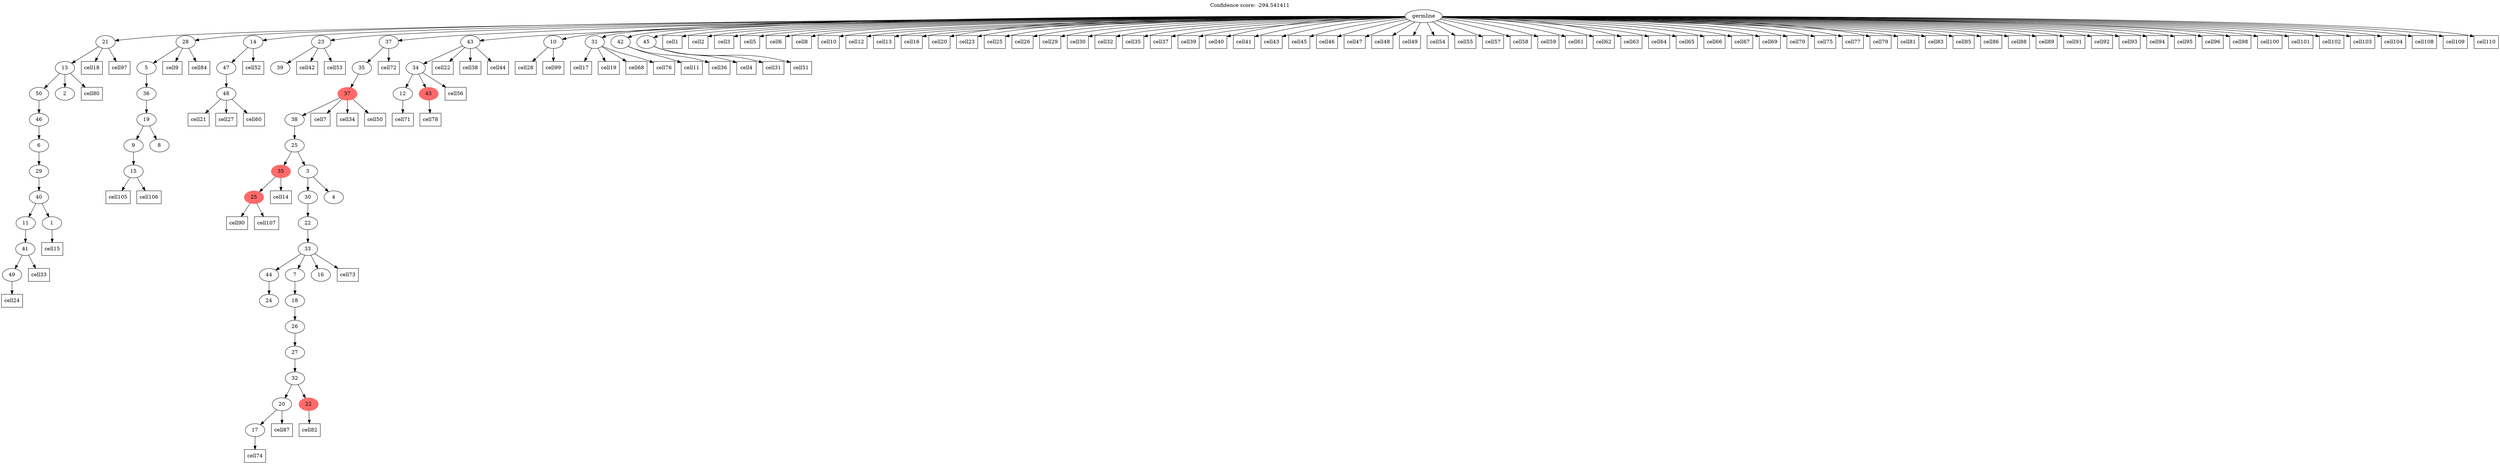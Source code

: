 digraph g {
	"51" -> "52";
	"52" [label="49"];
	"50" -> "51";
	"51" [label="41"];
	"49" -> "50";
	"50" [label="11"];
	"49" -> "53";
	"53" [label="1"];
	"48" -> "49";
	"49" [label="40"];
	"47" -> "48";
	"48" [label="29"];
	"46" -> "47";
	"47" [label="6"];
	"45" -> "46";
	"46" [label="46"];
	"44" -> "45";
	"45" [label="50"];
	"44" -> "54";
	"54" [label="2"];
	"43" -> "44";
	"44" [label="13"];
	"40" -> "41";
	"41" [label="15"];
	"39" -> "40";
	"40" [label="9"];
	"39" -> "42";
	"42" [label="8"];
	"38" -> "39";
	"39" [label="19"];
	"37" -> "38";
	"38" [label="36"];
	"36" -> "37";
	"37" [label="5"];
	"33" -> "34";
	"34" [label="48"];
	"32" -> "33";
	"33" [label="47"];
	"29" -> "30";
	"30" [label="39"];
	"26" -> "27";
	"27" [color=indianred1, style=filled, label="25"];
	"22" -> "23";
	"23" [label="24"];
	"19" -> "20";
	"20" [label="17"];
	"18" -> "19";
	"19" [label="20"];
	"18" -> "21";
	"21" [color=indianred1, style=filled, label="22"];
	"17" -> "18";
	"18" [label="32"];
	"16" -> "17";
	"17" [label="27"];
	"15" -> "16";
	"16" [label="26"];
	"14" -> "15";
	"15" [label="18"];
	"13" -> "14";
	"14" [label="7"];
	"13" -> "22";
	"22" [label="44"];
	"13" -> "24";
	"24" [label="16"];
	"12" -> "13";
	"13" [label="33"];
	"11" -> "12";
	"12" [label="22"];
	"10" -> "11";
	"11" [label="30"];
	"10" -> "25";
	"25" [label="4"];
	"9" -> "10";
	"10" [label="3"];
	"9" -> "26";
	"26" [color=indianred1, style=filled, label="35"];
	"8" -> "9";
	"9" [label="25"];
	"7" -> "8";
	"8" [label="38"];
	"6" -> "7";
	"7" [color=indianred1, style=filled, label="37"];
	"5" -> "6";
	"6" [label="35"];
	"2" -> "3";
	"3" [label="12"];
	"2" -> "4";
	"4" [color=indianred1, style=filled, label="43"];
	"1" -> "2";
	"2" [label="34"];
	"0" -> "1";
	"1" [label="43"];
	"0" -> "5";
	"5" [label="37"];
	"0" -> "28";
	"28" [label="10"];
	"0" -> "29";
	"29" [label="23"];
	"0" -> "31";
	"31" [label="31"];
	"0" -> "32";
	"32" [label="14"];
	"0" -> "35";
	"35" [label="42"];
	"0" -> "36";
	"36" [label="28"];
	"0" -> "43";
	"43" [label="21"];
	"0" -> "55";
	"55" [label="45"];
	"0" [label="germline"];
	"0" -> "cell1";
	"cell1" [shape=box];
	"0" -> "cell2";
	"cell2" [shape=box];
	"0" -> "cell3";
	"cell3" [shape=box];
	"55" -> "cell4";
	"cell4" [shape=box];
	"0" -> "cell5";
	"cell5" [shape=box];
	"0" -> "cell6";
	"cell6" [shape=box];
	"7" -> "cell7";
	"cell7" [shape=box];
	"0" -> "cell8";
	"cell8" [shape=box];
	"36" -> "cell9";
	"cell9" [shape=box];
	"0" -> "cell10";
	"cell10" [shape=box];
	"35" -> "cell11";
	"cell11" [shape=box];
	"0" -> "cell12";
	"cell12" [shape=box];
	"0" -> "cell13";
	"cell13" [shape=box];
	"26" -> "cell14";
	"cell14" [shape=box];
	"53" -> "cell15";
	"cell15" [shape=box];
	"0" -> "cell16";
	"cell16" [shape=box];
	"31" -> "cell17";
	"cell17" [shape=box];
	"43" -> "cell18";
	"cell18" [shape=box];
	"31" -> "cell19";
	"cell19" [shape=box];
	"0" -> "cell20";
	"cell20" [shape=box];
	"34" -> "cell21";
	"cell21" [shape=box];
	"1" -> "cell22";
	"cell22" [shape=box];
	"0" -> "cell23";
	"cell23" [shape=box];
	"52" -> "cell24";
	"cell24" [shape=box];
	"0" -> "cell25";
	"cell25" [shape=box];
	"0" -> "cell26";
	"cell26" [shape=box];
	"34" -> "cell27";
	"cell27" [shape=box];
	"28" -> "cell28";
	"cell28" [shape=box];
	"0" -> "cell29";
	"cell29" [shape=box];
	"0" -> "cell30";
	"cell30" [shape=box];
	"55" -> "cell31";
	"cell31" [shape=box];
	"0" -> "cell32";
	"cell32" [shape=box];
	"51" -> "cell33";
	"cell33" [shape=box];
	"7" -> "cell34";
	"cell34" [shape=box];
	"0" -> "cell35";
	"cell35" [shape=box];
	"35" -> "cell36";
	"cell36" [shape=box];
	"0" -> "cell37";
	"cell37" [shape=box];
	"1" -> "cell38";
	"cell38" [shape=box];
	"0" -> "cell39";
	"cell39" [shape=box];
	"0" -> "cell40";
	"cell40" [shape=box];
	"0" -> "cell41";
	"cell41" [shape=box];
	"29" -> "cell42";
	"cell42" [shape=box];
	"0" -> "cell43";
	"cell43" [shape=box];
	"1" -> "cell44";
	"cell44" [shape=box];
	"0" -> "cell45";
	"cell45" [shape=box];
	"0" -> "cell46";
	"cell46" [shape=box];
	"0" -> "cell47";
	"cell47" [shape=box];
	"0" -> "cell48";
	"cell48" [shape=box];
	"0" -> "cell49";
	"cell49" [shape=box];
	"7" -> "cell50";
	"cell50" [shape=box];
	"55" -> "cell51";
	"cell51" [shape=box];
	"32" -> "cell52";
	"cell52" [shape=box];
	"29" -> "cell53";
	"cell53" [shape=box];
	"0" -> "cell54";
	"cell54" [shape=box];
	"0" -> "cell55";
	"cell55" [shape=box];
	"2" -> "cell56";
	"cell56" [shape=box];
	"0" -> "cell57";
	"cell57" [shape=box];
	"0" -> "cell58";
	"cell58" [shape=box];
	"0" -> "cell59";
	"cell59" [shape=box];
	"34" -> "cell60";
	"cell60" [shape=box];
	"0" -> "cell61";
	"cell61" [shape=box];
	"0" -> "cell62";
	"cell62" [shape=box];
	"0" -> "cell63";
	"cell63" [shape=box];
	"0" -> "cell64";
	"cell64" [shape=box];
	"0" -> "cell65";
	"cell65" [shape=box];
	"0" -> "cell66";
	"cell66" [shape=box];
	"0" -> "cell67";
	"cell67" [shape=box];
	"31" -> "cell68";
	"cell68" [shape=box];
	"0" -> "cell69";
	"cell69" [shape=box];
	"0" -> "cell70";
	"cell70" [shape=box];
	"3" -> "cell71";
	"cell71" [shape=box];
	"5" -> "cell72";
	"cell72" [shape=box];
	"13" -> "cell73";
	"cell73" [shape=box];
	"20" -> "cell74";
	"cell74" [shape=box];
	"0" -> "cell75";
	"cell75" [shape=box];
	"31" -> "cell76";
	"cell76" [shape=box];
	"0" -> "cell77";
	"cell77" [shape=box];
	"4" -> "cell78";
	"cell78" [shape=box];
	"0" -> "cell79";
	"cell79" [shape=box];
	"44" -> "cell80";
	"cell80" [shape=box];
	"0" -> "cell81";
	"cell81" [shape=box];
	"21" -> "cell82";
	"cell82" [shape=box];
	"0" -> "cell83";
	"cell83" [shape=box];
	"36" -> "cell84";
	"cell84" [shape=box];
	"0" -> "cell85";
	"cell85" [shape=box];
	"0" -> "cell86";
	"cell86" [shape=box];
	"19" -> "cell87";
	"cell87" [shape=box];
	"0" -> "cell88";
	"cell88" [shape=box];
	"0" -> "cell89";
	"cell89" [shape=box];
	"27" -> "cell90";
	"cell90" [shape=box];
	"0" -> "cell91";
	"cell91" [shape=box];
	"0" -> "cell92";
	"cell92" [shape=box];
	"0" -> "cell93";
	"cell93" [shape=box];
	"0" -> "cell94";
	"cell94" [shape=box];
	"0" -> "cell95";
	"cell95" [shape=box];
	"0" -> "cell96";
	"cell96" [shape=box];
	"43" -> "cell97";
	"cell97" [shape=box];
	"0" -> "cell98";
	"cell98" [shape=box];
	"28" -> "cell99";
	"cell99" [shape=box];
	"0" -> "cell100";
	"cell100" [shape=box];
	"0" -> "cell101";
	"cell101" [shape=box];
	"0" -> "cell102";
	"cell102" [shape=box];
	"0" -> "cell103";
	"cell103" [shape=box];
	"0" -> "cell104";
	"cell104" [shape=box];
	"41" -> "cell105";
	"cell105" [shape=box];
	"41" -> "cell106";
	"cell106" [shape=box];
	"27" -> "cell107";
	"cell107" [shape=box];
	"0" -> "cell108";
	"cell108" [shape=box];
	"0" -> "cell109";
	"cell109" [shape=box];
	"0" -> "cell110";
	"cell110" [shape=box];
	labelloc="t";
	label="Confidence score: -294.541411";
}
